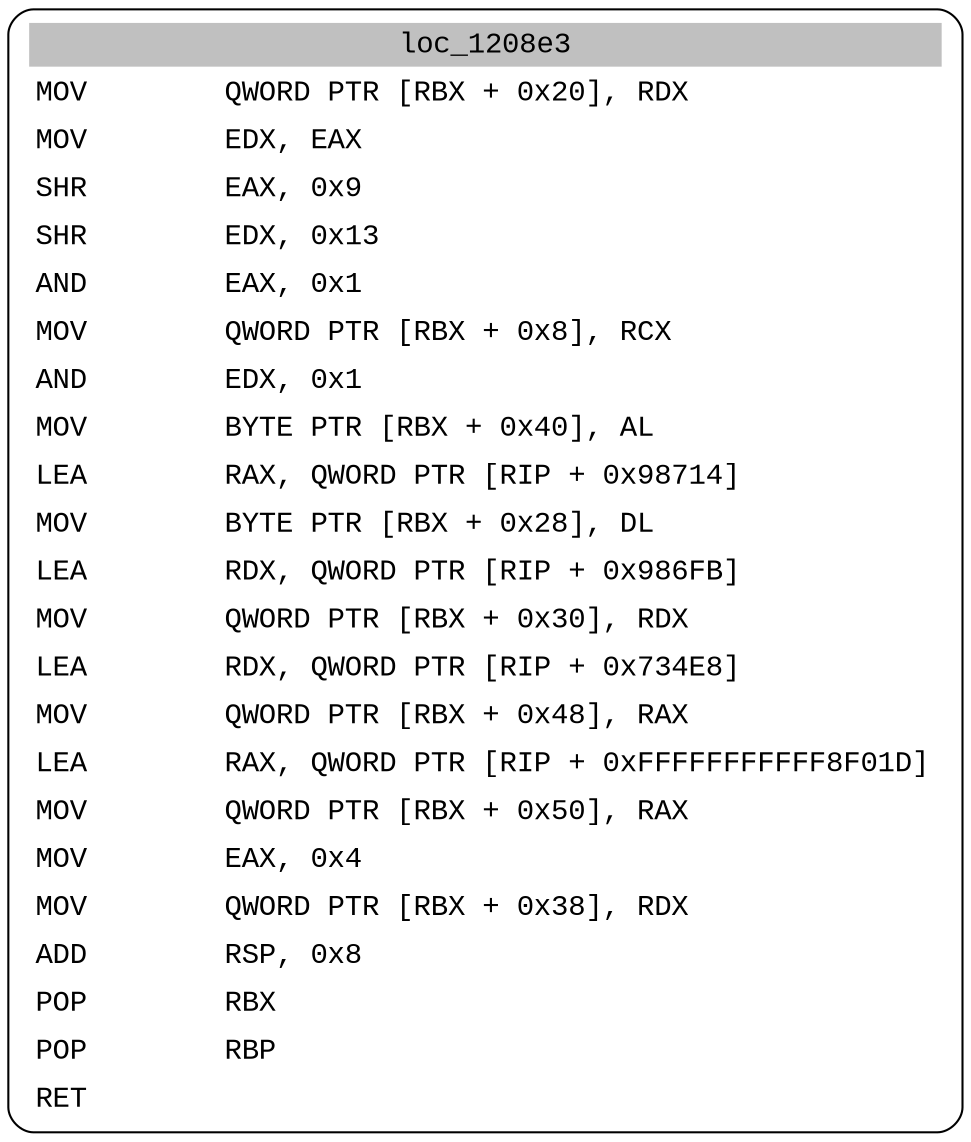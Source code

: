 digraph asm_graph {
1941 [
shape="Mrecord" fontname="Courier New"label =<<table border="0" cellborder="0" cellpadding="3"><tr><td align="center" colspan="2" bgcolor="grey">loc_1208e3</td></tr><tr><td align="left">MOV        QWORD PTR [RBX + 0x20], RDX</td></tr><tr><td align="left">MOV        EDX, EAX</td></tr><tr><td align="left">SHR        EAX, 0x9</td></tr><tr><td align="left">SHR        EDX, 0x13</td></tr><tr><td align="left">AND        EAX, 0x1</td></tr><tr><td align="left">MOV        QWORD PTR [RBX + 0x8], RCX</td></tr><tr><td align="left">AND        EDX, 0x1</td></tr><tr><td align="left">MOV        BYTE PTR [RBX + 0x40], AL</td></tr><tr><td align="left">LEA        RAX, QWORD PTR [RIP + 0x98714]</td></tr><tr><td align="left">MOV        BYTE PTR [RBX + 0x28], DL</td></tr><tr><td align="left">LEA        RDX, QWORD PTR [RIP + 0x986FB]</td></tr><tr><td align="left">MOV        QWORD PTR [RBX + 0x30], RDX</td></tr><tr><td align="left">LEA        RDX, QWORD PTR [RIP + 0x734E8]</td></tr><tr><td align="left">MOV        QWORD PTR [RBX + 0x48], RAX</td></tr><tr><td align="left">LEA        RAX, QWORD PTR [RIP + 0xFFFFFFFFFFF8F01D]</td></tr><tr><td align="left">MOV        QWORD PTR [RBX + 0x50], RAX</td></tr><tr><td align="left">MOV        EAX, 0x4</td></tr><tr><td align="left">MOV        QWORD PTR [RBX + 0x38], RDX</td></tr><tr><td align="left">ADD        RSP, 0x8</td></tr><tr><td align="left">POP        RBX</td></tr><tr><td align="left">POP        RBP</td></tr><tr><td align="left">RET        </td></tr></table>> ];
}